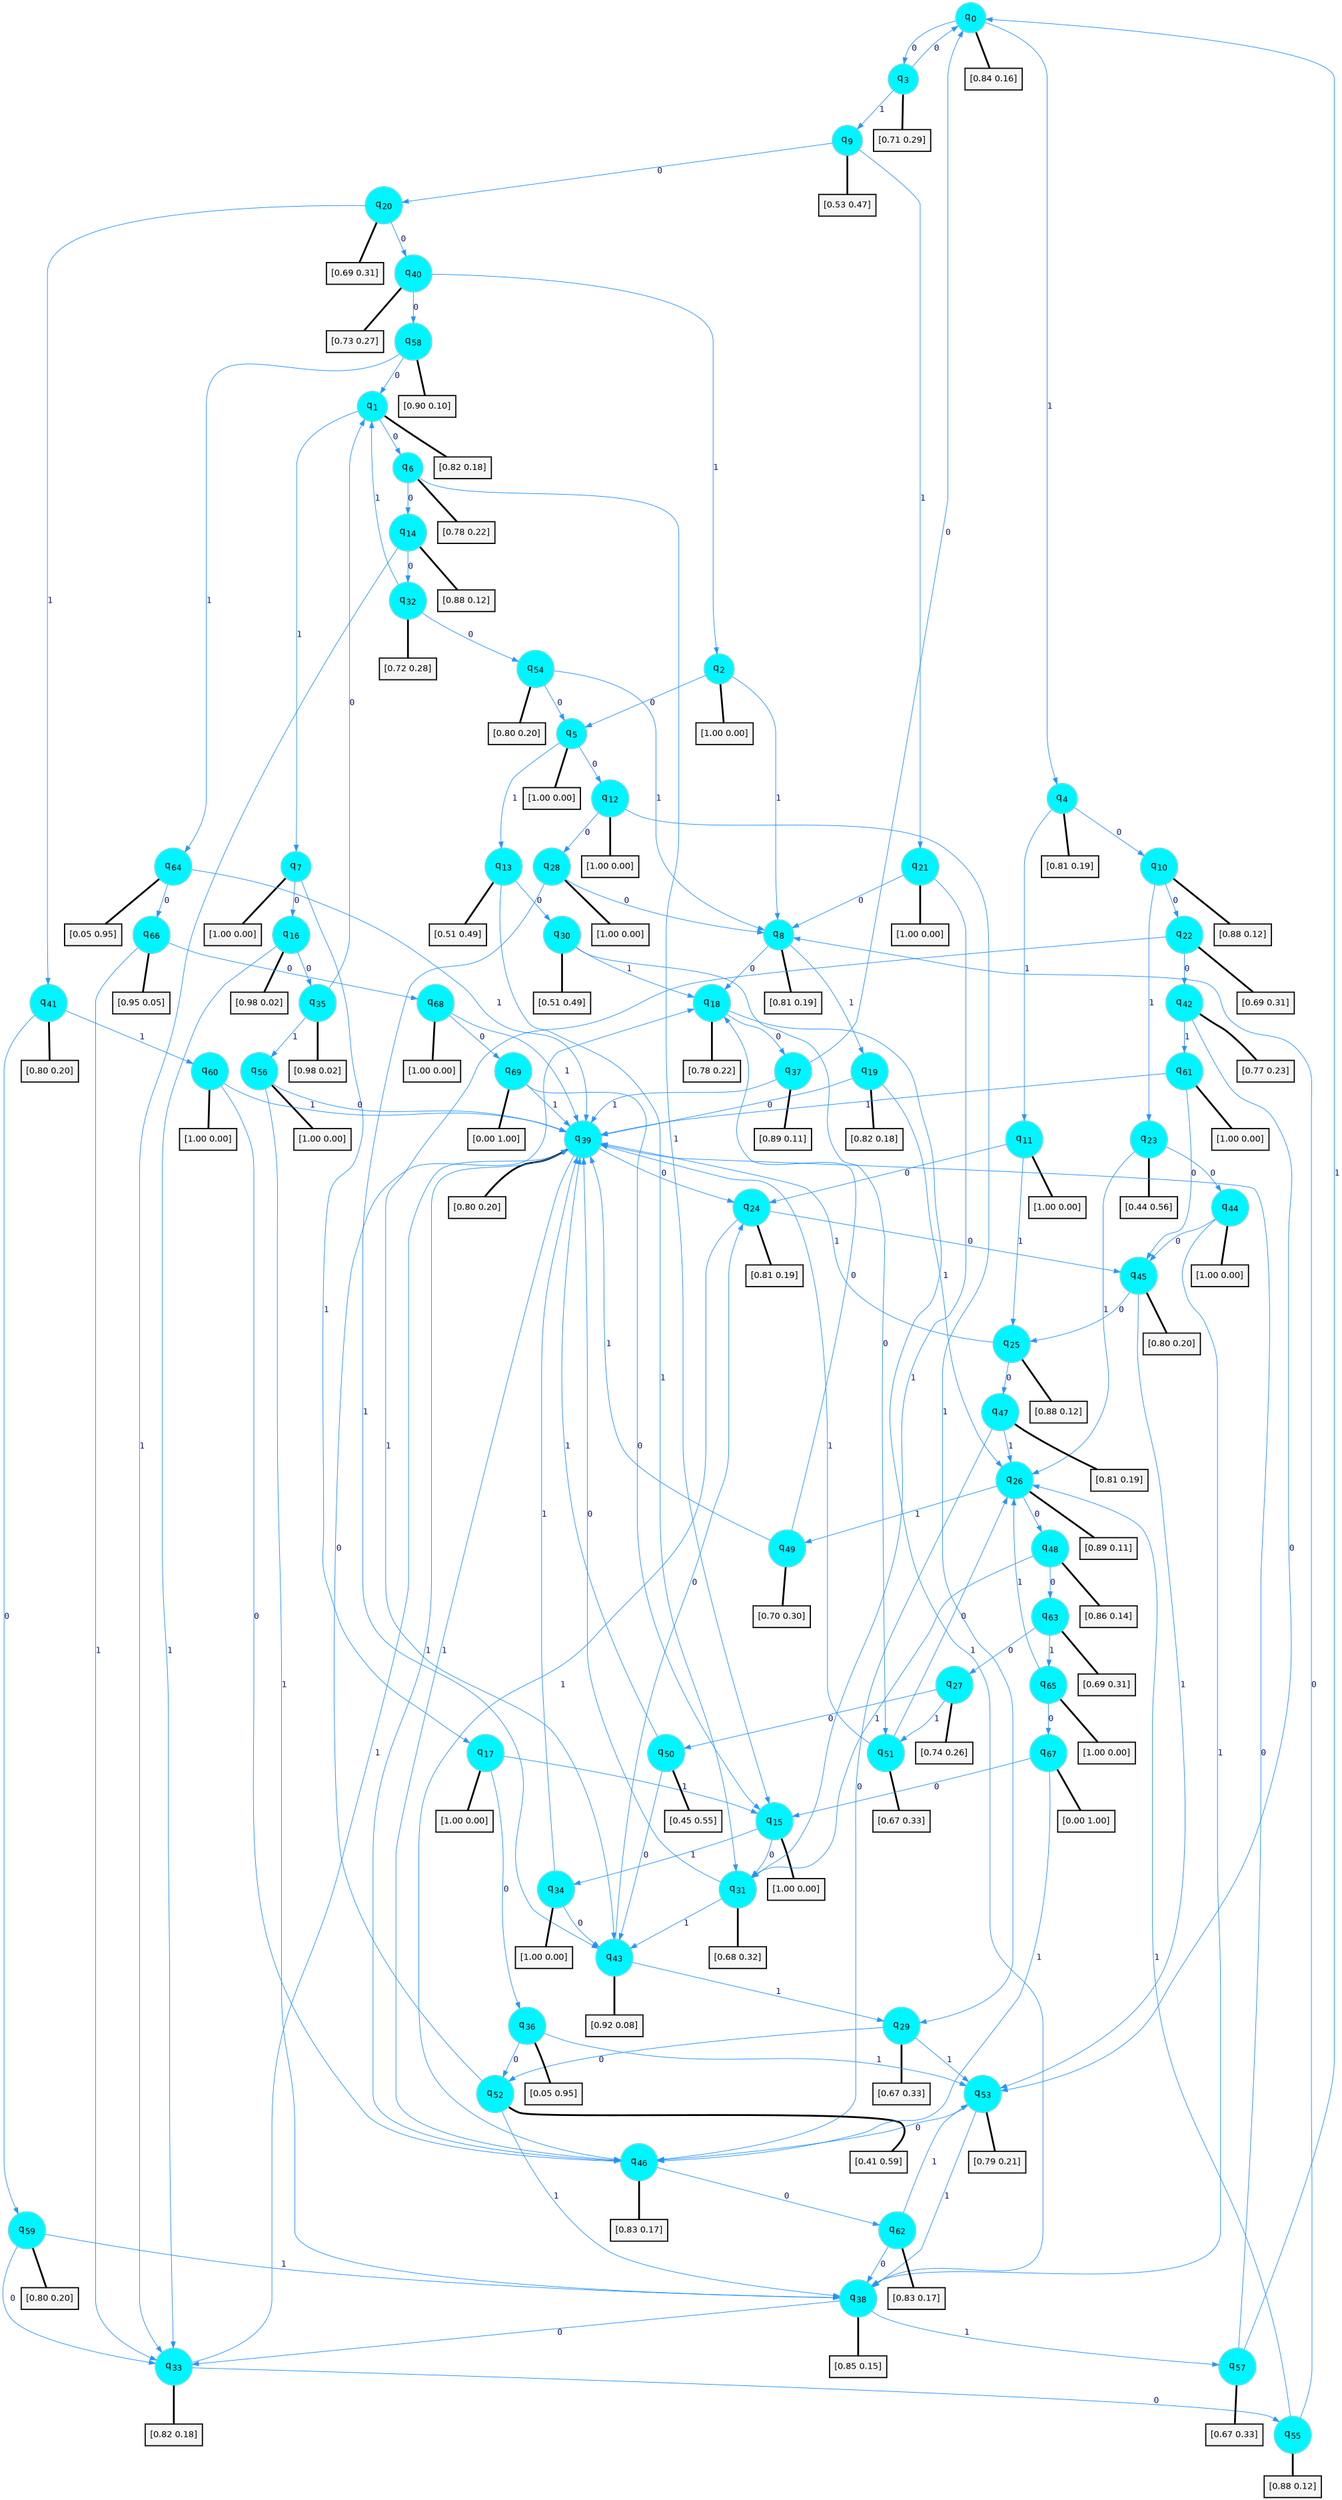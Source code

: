 digraph G {
graph [
bgcolor=transparent, dpi=300, rankdir=TD, size="40,25"];
node [
color=gray, fillcolor=turquoise1, fontcolor=black, fontname=Helvetica, fontsize=16, fontweight=bold, shape=circle, style=filled];
edge [
arrowsize=1, color=dodgerblue1, fontcolor=midnightblue, fontname=courier, fontweight=bold, penwidth=1, style=solid, weight=20];
0[label=<q<SUB>0</SUB>>];
1[label=<q<SUB>1</SUB>>];
2[label=<q<SUB>2</SUB>>];
3[label=<q<SUB>3</SUB>>];
4[label=<q<SUB>4</SUB>>];
5[label=<q<SUB>5</SUB>>];
6[label=<q<SUB>6</SUB>>];
7[label=<q<SUB>7</SUB>>];
8[label=<q<SUB>8</SUB>>];
9[label=<q<SUB>9</SUB>>];
10[label=<q<SUB>10</SUB>>];
11[label=<q<SUB>11</SUB>>];
12[label=<q<SUB>12</SUB>>];
13[label=<q<SUB>13</SUB>>];
14[label=<q<SUB>14</SUB>>];
15[label=<q<SUB>15</SUB>>];
16[label=<q<SUB>16</SUB>>];
17[label=<q<SUB>17</SUB>>];
18[label=<q<SUB>18</SUB>>];
19[label=<q<SUB>19</SUB>>];
20[label=<q<SUB>20</SUB>>];
21[label=<q<SUB>21</SUB>>];
22[label=<q<SUB>22</SUB>>];
23[label=<q<SUB>23</SUB>>];
24[label=<q<SUB>24</SUB>>];
25[label=<q<SUB>25</SUB>>];
26[label=<q<SUB>26</SUB>>];
27[label=<q<SUB>27</SUB>>];
28[label=<q<SUB>28</SUB>>];
29[label=<q<SUB>29</SUB>>];
30[label=<q<SUB>30</SUB>>];
31[label=<q<SUB>31</SUB>>];
32[label=<q<SUB>32</SUB>>];
33[label=<q<SUB>33</SUB>>];
34[label=<q<SUB>34</SUB>>];
35[label=<q<SUB>35</SUB>>];
36[label=<q<SUB>36</SUB>>];
37[label=<q<SUB>37</SUB>>];
38[label=<q<SUB>38</SUB>>];
39[label=<q<SUB>39</SUB>>];
40[label=<q<SUB>40</SUB>>];
41[label=<q<SUB>41</SUB>>];
42[label=<q<SUB>42</SUB>>];
43[label=<q<SUB>43</SUB>>];
44[label=<q<SUB>44</SUB>>];
45[label=<q<SUB>45</SUB>>];
46[label=<q<SUB>46</SUB>>];
47[label=<q<SUB>47</SUB>>];
48[label=<q<SUB>48</SUB>>];
49[label=<q<SUB>49</SUB>>];
50[label=<q<SUB>50</SUB>>];
51[label=<q<SUB>51</SUB>>];
52[label=<q<SUB>52</SUB>>];
53[label=<q<SUB>53</SUB>>];
54[label=<q<SUB>54</SUB>>];
55[label=<q<SUB>55</SUB>>];
56[label=<q<SUB>56</SUB>>];
57[label=<q<SUB>57</SUB>>];
58[label=<q<SUB>58</SUB>>];
59[label=<q<SUB>59</SUB>>];
60[label=<q<SUB>60</SUB>>];
61[label=<q<SUB>61</SUB>>];
62[label=<q<SUB>62</SUB>>];
63[label=<q<SUB>63</SUB>>];
64[label=<q<SUB>64</SUB>>];
65[label=<q<SUB>65</SUB>>];
66[label=<q<SUB>66</SUB>>];
67[label=<q<SUB>67</SUB>>];
68[label=<q<SUB>68</SUB>>];
69[label=<q<SUB>69</SUB>>];
70[label="[0.84 0.16]", shape=box,fontcolor=black, fontname=Helvetica, fontsize=14, penwidth=2, fillcolor=whitesmoke,color=black];
71[label="[0.82 0.18]", shape=box,fontcolor=black, fontname=Helvetica, fontsize=14, penwidth=2, fillcolor=whitesmoke,color=black];
72[label="[1.00 0.00]", shape=box,fontcolor=black, fontname=Helvetica, fontsize=14, penwidth=2, fillcolor=whitesmoke,color=black];
73[label="[0.71 0.29]", shape=box,fontcolor=black, fontname=Helvetica, fontsize=14, penwidth=2, fillcolor=whitesmoke,color=black];
74[label="[0.81 0.19]", shape=box,fontcolor=black, fontname=Helvetica, fontsize=14, penwidth=2, fillcolor=whitesmoke,color=black];
75[label="[1.00 0.00]", shape=box,fontcolor=black, fontname=Helvetica, fontsize=14, penwidth=2, fillcolor=whitesmoke,color=black];
76[label="[0.78 0.22]", shape=box,fontcolor=black, fontname=Helvetica, fontsize=14, penwidth=2, fillcolor=whitesmoke,color=black];
77[label="[1.00 0.00]", shape=box,fontcolor=black, fontname=Helvetica, fontsize=14, penwidth=2, fillcolor=whitesmoke,color=black];
78[label="[0.81 0.19]", shape=box,fontcolor=black, fontname=Helvetica, fontsize=14, penwidth=2, fillcolor=whitesmoke,color=black];
79[label="[0.53 0.47]", shape=box,fontcolor=black, fontname=Helvetica, fontsize=14, penwidth=2, fillcolor=whitesmoke,color=black];
80[label="[0.88 0.12]", shape=box,fontcolor=black, fontname=Helvetica, fontsize=14, penwidth=2, fillcolor=whitesmoke,color=black];
81[label="[1.00 0.00]", shape=box,fontcolor=black, fontname=Helvetica, fontsize=14, penwidth=2, fillcolor=whitesmoke,color=black];
82[label="[1.00 0.00]", shape=box,fontcolor=black, fontname=Helvetica, fontsize=14, penwidth=2, fillcolor=whitesmoke,color=black];
83[label="[0.51 0.49]", shape=box,fontcolor=black, fontname=Helvetica, fontsize=14, penwidth=2, fillcolor=whitesmoke,color=black];
84[label="[0.88 0.12]", shape=box,fontcolor=black, fontname=Helvetica, fontsize=14, penwidth=2, fillcolor=whitesmoke,color=black];
85[label="[1.00 0.00]", shape=box,fontcolor=black, fontname=Helvetica, fontsize=14, penwidth=2, fillcolor=whitesmoke,color=black];
86[label="[0.98 0.02]", shape=box,fontcolor=black, fontname=Helvetica, fontsize=14, penwidth=2, fillcolor=whitesmoke,color=black];
87[label="[1.00 0.00]", shape=box,fontcolor=black, fontname=Helvetica, fontsize=14, penwidth=2, fillcolor=whitesmoke,color=black];
88[label="[0.78 0.22]", shape=box,fontcolor=black, fontname=Helvetica, fontsize=14, penwidth=2, fillcolor=whitesmoke,color=black];
89[label="[0.82 0.18]", shape=box,fontcolor=black, fontname=Helvetica, fontsize=14, penwidth=2, fillcolor=whitesmoke,color=black];
90[label="[0.69 0.31]", shape=box,fontcolor=black, fontname=Helvetica, fontsize=14, penwidth=2, fillcolor=whitesmoke,color=black];
91[label="[1.00 0.00]", shape=box,fontcolor=black, fontname=Helvetica, fontsize=14, penwidth=2, fillcolor=whitesmoke,color=black];
92[label="[0.69 0.31]", shape=box,fontcolor=black, fontname=Helvetica, fontsize=14, penwidth=2, fillcolor=whitesmoke,color=black];
93[label="[0.44 0.56]", shape=box,fontcolor=black, fontname=Helvetica, fontsize=14, penwidth=2, fillcolor=whitesmoke,color=black];
94[label="[0.81 0.19]", shape=box,fontcolor=black, fontname=Helvetica, fontsize=14, penwidth=2, fillcolor=whitesmoke,color=black];
95[label="[0.88 0.12]", shape=box,fontcolor=black, fontname=Helvetica, fontsize=14, penwidth=2, fillcolor=whitesmoke,color=black];
96[label="[0.89 0.11]", shape=box,fontcolor=black, fontname=Helvetica, fontsize=14, penwidth=2, fillcolor=whitesmoke,color=black];
97[label="[0.74 0.26]", shape=box,fontcolor=black, fontname=Helvetica, fontsize=14, penwidth=2, fillcolor=whitesmoke,color=black];
98[label="[1.00 0.00]", shape=box,fontcolor=black, fontname=Helvetica, fontsize=14, penwidth=2, fillcolor=whitesmoke,color=black];
99[label="[0.67 0.33]", shape=box,fontcolor=black, fontname=Helvetica, fontsize=14, penwidth=2, fillcolor=whitesmoke,color=black];
100[label="[0.51 0.49]", shape=box,fontcolor=black, fontname=Helvetica, fontsize=14, penwidth=2, fillcolor=whitesmoke,color=black];
101[label="[0.68 0.32]", shape=box,fontcolor=black, fontname=Helvetica, fontsize=14, penwidth=2, fillcolor=whitesmoke,color=black];
102[label="[0.72 0.28]", shape=box,fontcolor=black, fontname=Helvetica, fontsize=14, penwidth=2, fillcolor=whitesmoke,color=black];
103[label="[0.82 0.18]", shape=box,fontcolor=black, fontname=Helvetica, fontsize=14, penwidth=2, fillcolor=whitesmoke,color=black];
104[label="[1.00 0.00]", shape=box,fontcolor=black, fontname=Helvetica, fontsize=14, penwidth=2, fillcolor=whitesmoke,color=black];
105[label="[0.98 0.02]", shape=box,fontcolor=black, fontname=Helvetica, fontsize=14, penwidth=2, fillcolor=whitesmoke,color=black];
106[label="[0.05 0.95]", shape=box,fontcolor=black, fontname=Helvetica, fontsize=14, penwidth=2, fillcolor=whitesmoke,color=black];
107[label="[0.89 0.11]", shape=box,fontcolor=black, fontname=Helvetica, fontsize=14, penwidth=2, fillcolor=whitesmoke,color=black];
108[label="[0.85 0.15]", shape=box,fontcolor=black, fontname=Helvetica, fontsize=14, penwidth=2, fillcolor=whitesmoke,color=black];
109[label="[0.80 0.20]", shape=box,fontcolor=black, fontname=Helvetica, fontsize=14, penwidth=2, fillcolor=whitesmoke,color=black];
110[label="[0.73 0.27]", shape=box,fontcolor=black, fontname=Helvetica, fontsize=14, penwidth=2, fillcolor=whitesmoke,color=black];
111[label="[0.80 0.20]", shape=box,fontcolor=black, fontname=Helvetica, fontsize=14, penwidth=2, fillcolor=whitesmoke,color=black];
112[label="[0.77 0.23]", shape=box,fontcolor=black, fontname=Helvetica, fontsize=14, penwidth=2, fillcolor=whitesmoke,color=black];
113[label="[0.92 0.08]", shape=box,fontcolor=black, fontname=Helvetica, fontsize=14, penwidth=2, fillcolor=whitesmoke,color=black];
114[label="[1.00 0.00]", shape=box,fontcolor=black, fontname=Helvetica, fontsize=14, penwidth=2, fillcolor=whitesmoke,color=black];
115[label="[0.80 0.20]", shape=box,fontcolor=black, fontname=Helvetica, fontsize=14, penwidth=2, fillcolor=whitesmoke,color=black];
116[label="[0.83 0.17]", shape=box,fontcolor=black, fontname=Helvetica, fontsize=14, penwidth=2, fillcolor=whitesmoke,color=black];
117[label="[0.81 0.19]", shape=box,fontcolor=black, fontname=Helvetica, fontsize=14, penwidth=2, fillcolor=whitesmoke,color=black];
118[label="[0.86 0.14]", shape=box,fontcolor=black, fontname=Helvetica, fontsize=14, penwidth=2, fillcolor=whitesmoke,color=black];
119[label="[0.70 0.30]", shape=box,fontcolor=black, fontname=Helvetica, fontsize=14, penwidth=2, fillcolor=whitesmoke,color=black];
120[label="[0.45 0.55]", shape=box,fontcolor=black, fontname=Helvetica, fontsize=14, penwidth=2, fillcolor=whitesmoke,color=black];
121[label="[0.67 0.33]", shape=box,fontcolor=black, fontname=Helvetica, fontsize=14, penwidth=2, fillcolor=whitesmoke,color=black];
122[label="[0.41 0.59]", shape=box,fontcolor=black, fontname=Helvetica, fontsize=14, penwidth=2, fillcolor=whitesmoke,color=black];
123[label="[0.79 0.21]", shape=box,fontcolor=black, fontname=Helvetica, fontsize=14, penwidth=2, fillcolor=whitesmoke,color=black];
124[label="[0.80 0.20]", shape=box,fontcolor=black, fontname=Helvetica, fontsize=14, penwidth=2, fillcolor=whitesmoke,color=black];
125[label="[0.88 0.12]", shape=box,fontcolor=black, fontname=Helvetica, fontsize=14, penwidth=2, fillcolor=whitesmoke,color=black];
126[label="[1.00 0.00]", shape=box,fontcolor=black, fontname=Helvetica, fontsize=14, penwidth=2, fillcolor=whitesmoke,color=black];
127[label="[0.67 0.33]", shape=box,fontcolor=black, fontname=Helvetica, fontsize=14, penwidth=2, fillcolor=whitesmoke,color=black];
128[label="[0.90 0.10]", shape=box,fontcolor=black, fontname=Helvetica, fontsize=14, penwidth=2, fillcolor=whitesmoke,color=black];
129[label="[0.80 0.20]", shape=box,fontcolor=black, fontname=Helvetica, fontsize=14, penwidth=2, fillcolor=whitesmoke,color=black];
130[label="[1.00 0.00]", shape=box,fontcolor=black, fontname=Helvetica, fontsize=14, penwidth=2, fillcolor=whitesmoke,color=black];
131[label="[1.00 0.00]", shape=box,fontcolor=black, fontname=Helvetica, fontsize=14, penwidth=2, fillcolor=whitesmoke,color=black];
132[label="[0.83 0.17]", shape=box,fontcolor=black, fontname=Helvetica, fontsize=14, penwidth=2, fillcolor=whitesmoke,color=black];
133[label="[0.69 0.31]", shape=box,fontcolor=black, fontname=Helvetica, fontsize=14, penwidth=2, fillcolor=whitesmoke,color=black];
134[label="[0.05 0.95]", shape=box,fontcolor=black, fontname=Helvetica, fontsize=14, penwidth=2, fillcolor=whitesmoke,color=black];
135[label="[1.00 0.00]", shape=box,fontcolor=black, fontname=Helvetica, fontsize=14, penwidth=2, fillcolor=whitesmoke,color=black];
136[label="[0.95 0.05]", shape=box,fontcolor=black, fontname=Helvetica, fontsize=14, penwidth=2, fillcolor=whitesmoke,color=black];
137[label="[0.00 1.00]", shape=box,fontcolor=black, fontname=Helvetica, fontsize=14, penwidth=2, fillcolor=whitesmoke,color=black];
138[label="[1.00 0.00]", shape=box,fontcolor=black, fontname=Helvetica, fontsize=14, penwidth=2, fillcolor=whitesmoke,color=black];
139[label="[0.00 1.00]", shape=box,fontcolor=black, fontname=Helvetica, fontsize=14, penwidth=2, fillcolor=whitesmoke,color=black];
0->3 [label=0];
0->4 [label=1];
0->70 [arrowhead=none, penwidth=3,color=black];
1->6 [label=0];
1->7 [label=1];
1->71 [arrowhead=none, penwidth=3,color=black];
2->5 [label=0];
2->8 [label=1];
2->72 [arrowhead=none, penwidth=3,color=black];
3->0 [label=0];
3->9 [label=1];
3->73 [arrowhead=none, penwidth=3,color=black];
4->10 [label=0];
4->11 [label=1];
4->74 [arrowhead=none, penwidth=3,color=black];
5->12 [label=0];
5->13 [label=1];
5->75 [arrowhead=none, penwidth=3,color=black];
6->14 [label=0];
6->15 [label=1];
6->76 [arrowhead=none, penwidth=3,color=black];
7->16 [label=0];
7->17 [label=1];
7->77 [arrowhead=none, penwidth=3,color=black];
8->18 [label=0];
8->19 [label=1];
8->78 [arrowhead=none, penwidth=3,color=black];
9->20 [label=0];
9->21 [label=1];
9->79 [arrowhead=none, penwidth=3,color=black];
10->22 [label=0];
10->23 [label=1];
10->80 [arrowhead=none, penwidth=3,color=black];
11->24 [label=0];
11->25 [label=1];
11->81 [arrowhead=none, penwidth=3,color=black];
12->28 [label=0];
12->29 [label=1];
12->82 [arrowhead=none, penwidth=3,color=black];
13->30 [label=0];
13->31 [label=1];
13->83 [arrowhead=none, penwidth=3,color=black];
14->32 [label=0];
14->33 [label=1];
14->84 [arrowhead=none, penwidth=3,color=black];
15->31 [label=0];
15->34 [label=1];
15->85 [arrowhead=none, penwidth=3,color=black];
16->35 [label=0];
16->33 [label=1];
16->86 [arrowhead=none, penwidth=3,color=black];
17->36 [label=0];
17->15 [label=1];
17->87 [arrowhead=none, penwidth=3,color=black];
18->37 [label=0];
18->38 [label=1];
18->88 [arrowhead=none, penwidth=3,color=black];
19->39 [label=0];
19->26 [label=1];
19->89 [arrowhead=none, penwidth=3,color=black];
20->40 [label=0];
20->41 [label=1];
20->90 [arrowhead=none, penwidth=3,color=black];
21->8 [label=0];
21->31 [label=1];
21->91 [arrowhead=none, penwidth=3,color=black];
22->42 [label=0];
22->43 [label=1];
22->92 [arrowhead=none, penwidth=3,color=black];
23->44 [label=0];
23->26 [label=1];
23->93 [arrowhead=none, penwidth=3,color=black];
24->45 [label=0];
24->46 [label=1];
24->94 [arrowhead=none, penwidth=3,color=black];
25->47 [label=0];
25->39 [label=1];
25->95 [arrowhead=none, penwidth=3,color=black];
26->48 [label=0];
26->49 [label=1];
26->96 [arrowhead=none, penwidth=3,color=black];
27->50 [label=0];
27->51 [label=1];
27->97 [arrowhead=none, penwidth=3,color=black];
28->8 [label=0];
28->43 [label=1];
28->98 [arrowhead=none, penwidth=3,color=black];
29->52 [label=0];
29->53 [label=1];
29->99 [arrowhead=none, penwidth=3,color=black];
30->51 [label=0];
30->18 [label=1];
30->100 [arrowhead=none, penwidth=3,color=black];
31->39 [label=0];
31->43 [label=1];
31->101 [arrowhead=none, penwidth=3,color=black];
32->54 [label=0];
32->1 [label=1];
32->102 [arrowhead=none, penwidth=3,color=black];
33->55 [label=0];
33->39 [label=1];
33->103 [arrowhead=none, penwidth=3,color=black];
34->43 [label=0];
34->39 [label=1];
34->104 [arrowhead=none, penwidth=3,color=black];
35->1 [label=0];
35->56 [label=1];
35->105 [arrowhead=none, penwidth=3,color=black];
36->52 [label=0];
36->53 [label=1];
36->106 [arrowhead=none, penwidth=3,color=black];
37->0 [label=0];
37->39 [label=1];
37->107 [arrowhead=none, penwidth=3,color=black];
38->33 [label=0];
38->57 [label=1];
38->108 [arrowhead=none, penwidth=3,color=black];
39->24 [label=0];
39->46 [label=1];
39->109 [arrowhead=none, penwidth=3,color=black];
40->58 [label=0];
40->2 [label=1];
40->110 [arrowhead=none, penwidth=3,color=black];
41->59 [label=0];
41->60 [label=1];
41->111 [arrowhead=none, penwidth=3,color=black];
42->53 [label=0];
42->61 [label=1];
42->112 [arrowhead=none, penwidth=3,color=black];
43->24 [label=0];
43->29 [label=1];
43->113 [arrowhead=none, penwidth=3,color=black];
44->45 [label=0];
44->38 [label=1];
44->114 [arrowhead=none, penwidth=3,color=black];
45->25 [label=0];
45->53 [label=1];
45->115 [arrowhead=none, penwidth=3,color=black];
46->62 [label=0];
46->39 [label=1];
46->116 [arrowhead=none, penwidth=3,color=black];
47->46 [label=0];
47->26 [label=1];
47->117 [arrowhead=none, penwidth=3,color=black];
48->63 [label=0];
48->31 [label=1];
48->118 [arrowhead=none, penwidth=3,color=black];
49->18 [label=0];
49->39 [label=1];
49->119 [arrowhead=none, penwidth=3,color=black];
50->43 [label=0];
50->39 [label=1];
50->120 [arrowhead=none, penwidth=3,color=black];
51->26 [label=0];
51->39 [label=1];
51->121 [arrowhead=none, penwidth=3,color=black];
52->18 [label=0];
52->38 [label=1];
52->122 [arrowhead=none, penwidth=3,color=black];
53->46 [label=0];
53->38 [label=1];
53->123 [arrowhead=none, penwidth=3,color=black];
54->5 [label=0];
54->8 [label=1];
54->124 [arrowhead=none, penwidth=3,color=black];
55->8 [label=0];
55->26 [label=1];
55->125 [arrowhead=none, penwidth=3,color=black];
56->39 [label=0];
56->38 [label=1];
56->126 [arrowhead=none, penwidth=3,color=black];
57->39 [label=0];
57->0 [label=1];
57->127 [arrowhead=none, penwidth=3,color=black];
58->1 [label=0];
58->64 [label=1];
58->128 [arrowhead=none, penwidth=3,color=black];
59->33 [label=0];
59->38 [label=1];
59->129 [arrowhead=none, penwidth=3,color=black];
60->46 [label=0];
60->39 [label=1];
60->130 [arrowhead=none, penwidth=3,color=black];
61->45 [label=0];
61->39 [label=1];
61->131 [arrowhead=none, penwidth=3,color=black];
62->38 [label=0];
62->53 [label=1];
62->132 [arrowhead=none, penwidth=3,color=black];
63->27 [label=0];
63->65 [label=1];
63->133 [arrowhead=none, penwidth=3,color=black];
64->66 [label=0];
64->39 [label=1];
64->134 [arrowhead=none, penwidth=3,color=black];
65->67 [label=0];
65->26 [label=1];
65->135 [arrowhead=none, penwidth=3,color=black];
66->68 [label=0];
66->33 [label=1];
66->136 [arrowhead=none, penwidth=3,color=black];
67->15 [label=0];
67->46 [label=1];
67->137 [arrowhead=none, penwidth=3,color=black];
68->69 [label=0];
68->39 [label=1];
68->138 [arrowhead=none, penwidth=3,color=black];
69->15 [label=0];
69->39 [label=1];
69->139 [arrowhead=none, penwidth=3,color=black];
}
